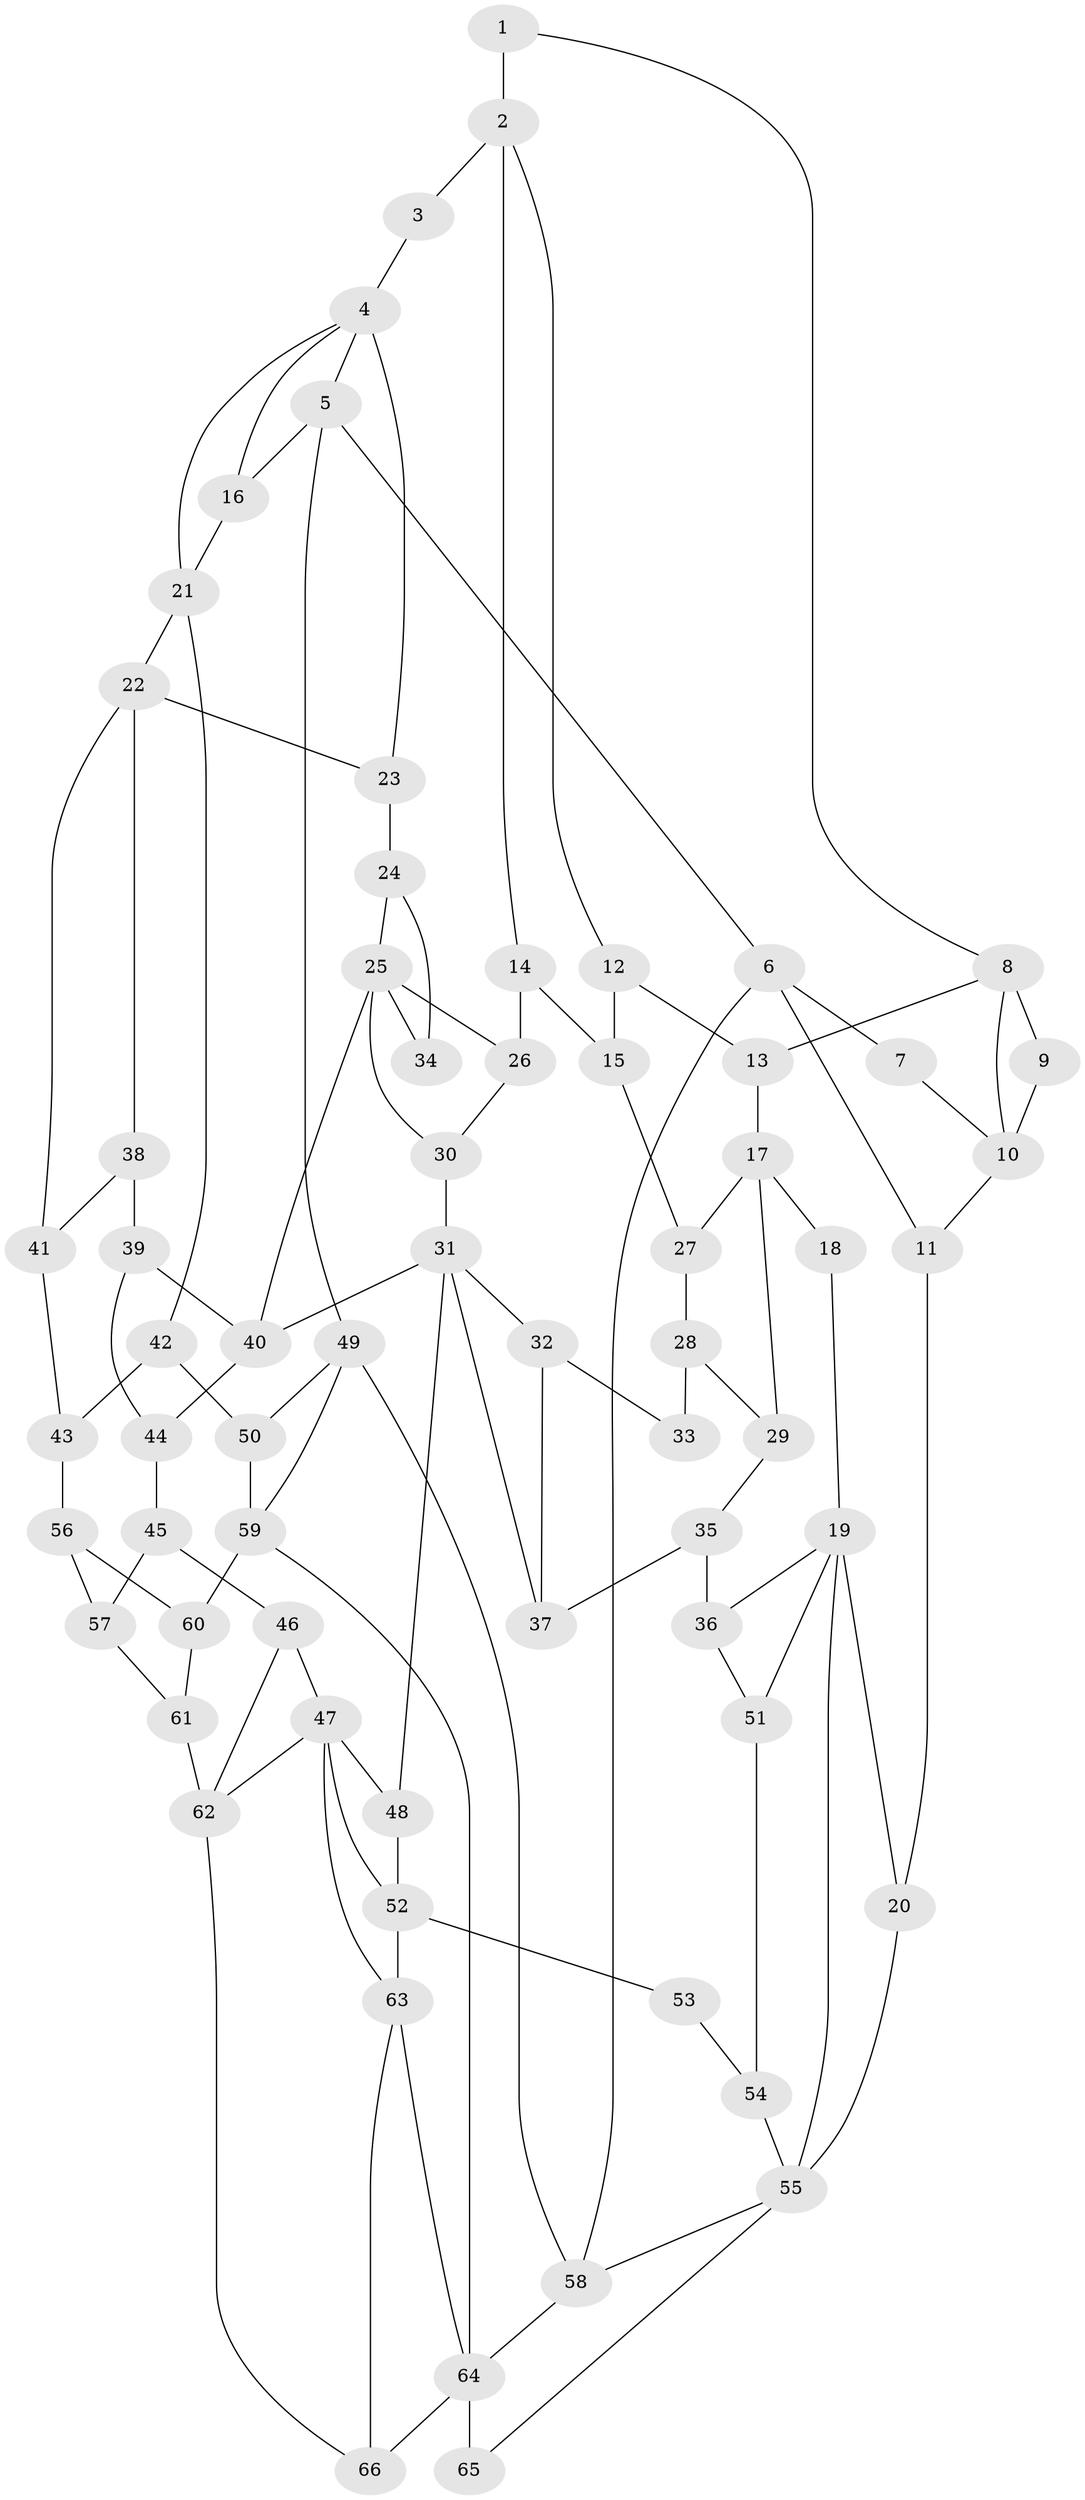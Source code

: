 // original degree distribution, {3: 0.022727272727272728, 4: 0.20454545454545456, 6: 0.20454545454545456, 5: 0.5681818181818182}
// Generated by graph-tools (version 1.1) at 2025/38/03/09/25 02:38:31]
// undirected, 66 vertices, 109 edges
graph export_dot {
graph [start="1"]
  node [color=gray90,style=filled];
  1;
  2;
  3;
  4;
  5;
  6;
  7;
  8;
  9;
  10;
  11;
  12;
  13;
  14;
  15;
  16;
  17;
  18;
  19;
  20;
  21;
  22;
  23;
  24;
  25;
  26;
  27;
  28;
  29;
  30;
  31;
  32;
  33;
  34;
  35;
  36;
  37;
  38;
  39;
  40;
  41;
  42;
  43;
  44;
  45;
  46;
  47;
  48;
  49;
  50;
  51;
  52;
  53;
  54;
  55;
  56;
  57;
  58;
  59;
  60;
  61;
  62;
  63;
  64;
  65;
  66;
  1 -- 2 [weight=2.0];
  1 -- 8 [weight=1.0];
  2 -- 3 [weight=2.0];
  2 -- 12 [weight=1.0];
  2 -- 14 [weight=1.0];
  3 -- 4 [weight=2.0];
  4 -- 5 [weight=1.0];
  4 -- 16 [weight=1.0];
  4 -- 21 [weight=1.0];
  4 -- 23 [weight=1.0];
  5 -- 6 [weight=1.0];
  5 -- 16 [weight=1.0];
  5 -- 49 [weight=1.0];
  6 -- 7 [weight=1.0];
  6 -- 11 [weight=1.0];
  6 -- 58 [weight=1.0];
  7 -- 10 [weight=1.0];
  8 -- 9 [weight=3.0];
  8 -- 10 [weight=1.0];
  8 -- 13 [weight=1.0];
  9 -- 10 [weight=3.0];
  10 -- 11 [weight=1.0];
  11 -- 20 [weight=1.0];
  12 -- 13 [weight=1.0];
  12 -- 15 [weight=1.0];
  13 -- 17 [weight=1.0];
  14 -- 15 [weight=1.0];
  14 -- 26 [weight=1.0];
  15 -- 27 [weight=1.0];
  16 -- 21 [weight=1.0];
  17 -- 18 [weight=2.0];
  17 -- 27 [weight=1.0];
  17 -- 29 [weight=1.0];
  18 -- 19 [weight=2.0];
  19 -- 20 [weight=1.0];
  19 -- 36 [weight=1.0];
  19 -- 51 [weight=1.0];
  19 -- 55 [weight=1.0];
  20 -- 55 [weight=2.0];
  21 -- 22 [weight=2.0];
  21 -- 42 [weight=2.0];
  22 -- 23 [weight=2.0];
  22 -- 38 [weight=1.0];
  22 -- 41 [weight=1.0];
  23 -- 24 [weight=2.0];
  24 -- 25 [weight=1.0];
  24 -- 34 [weight=2.0];
  25 -- 26 [weight=1.0];
  25 -- 30 [weight=1.0];
  25 -- 34 [weight=1.0];
  25 -- 40 [weight=2.0];
  26 -- 30 [weight=1.0];
  27 -- 28 [weight=1.0];
  28 -- 29 [weight=1.0];
  28 -- 33 [weight=2.0];
  29 -- 35 [weight=1.0];
  30 -- 31 [weight=1.0];
  31 -- 32 [weight=1.0];
  31 -- 37 [weight=1.0];
  31 -- 40 [weight=1.0];
  31 -- 48 [weight=1.0];
  32 -- 33 [weight=1.0];
  32 -- 37 [weight=1.0];
  35 -- 36 [weight=1.0];
  35 -- 37 [weight=1.0];
  36 -- 51 [weight=1.0];
  38 -- 39 [weight=1.0];
  38 -- 41 [weight=1.0];
  39 -- 40 [weight=1.0];
  39 -- 44 [weight=1.0];
  40 -- 44 [weight=1.0];
  41 -- 43 [weight=1.0];
  42 -- 43 [weight=1.0];
  42 -- 50 [weight=2.0];
  43 -- 56 [weight=1.0];
  44 -- 45 [weight=1.0];
  45 -- 46 [weight=1.0];
  45 -- 57 [weight=1.0];
  46 -- 47 [weight=1.0];
  46 -- 62 [weight=1.0];
  47 -- 48 [weight=1.0];
  47 -- 52 [weight=1.0];
  47 -- 62 [weight=1.0];
  47 -- 63 [weight=1.0];
  48 -- 52 [weight=1.0];
  49 -- 50 [weight=1.0];
  49 -- 58 [weight=1.0];
  49 -- 59 [weight=1.0];
  50 -- 59 [weight=1.0];
  51 -- 54 [weight=1.0];
  52 -- 53 [weight=2.0];
  52 -- 63 [weight=2.0];
  53 -- 54 [weight=1.0];
  54 -- 55 [weight=1.0];
  55 -- 58 [weight=1.0];
  55 -- 65 [weight=1.0];
  56 -- 57 [weight=1.0];
  56 -- 60 [weight=1.0];
  57 -- 61 [weight=2.0];
  58 -- 64 [weight=1.0];
  59 -- 60 [weight=2.0];
  59 -- 64 [weight=1.0];
  60 -- 61 [weight=2.0];
  61 -- 62 [weight=2.0];
  62 -- 66 [weight=1.0];
  63 -- 64 [weight=1.0];
  63 -- 66 [weight=1.0];
  64 -- 65 [weight=2.0];
  64 -- 66 [weight=1.0];
}
